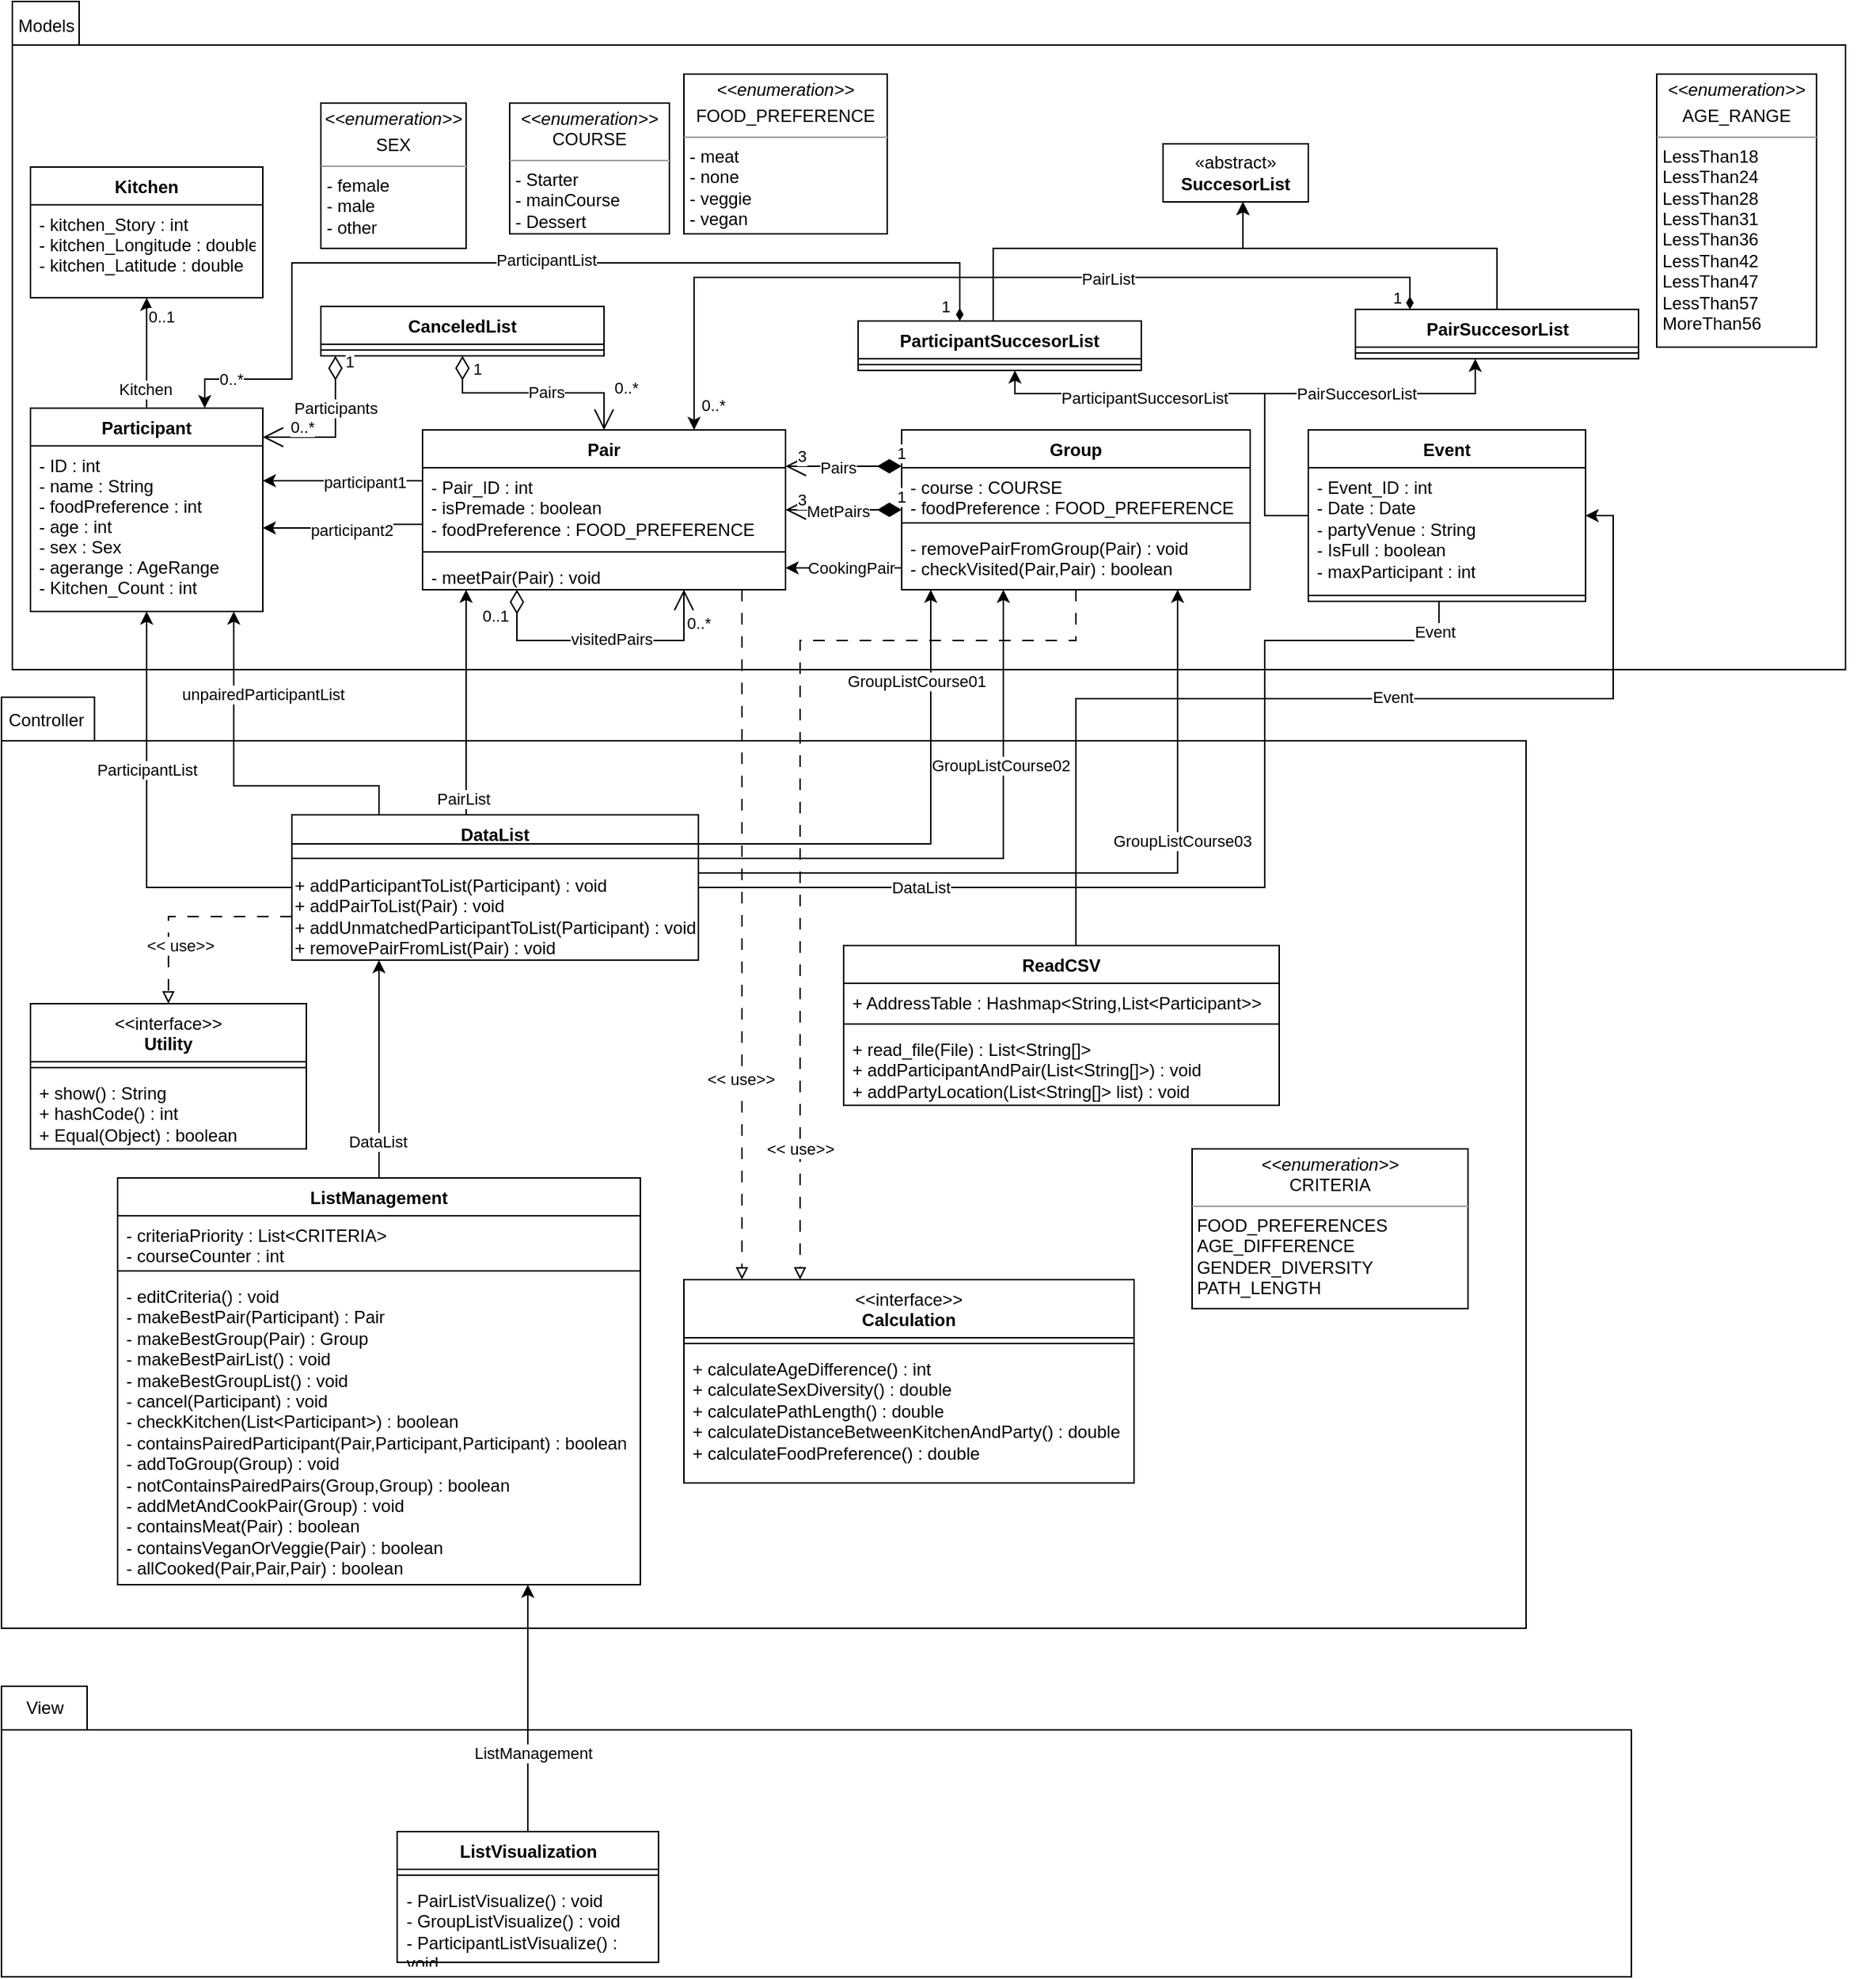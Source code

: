 <mxfile version="21.2.9" type="device">
  <diagram name="Page-1" id="86kGKsYgO495ie1x49M2">
    <mxGraphModel dx="2051" dy="2078" grid="1" gridSize="10" guides="1" tooltips="1" connect="1" arrows="1" fold="1" page="1" pageScale="1" pageWidth="850" pageHeight="1100" math="0" shadow="0">
      <root>
        <mxCell id="0" />
        <mxCell id="1" parent="0" />
        <mxCell id="tgPBSSRWqkqk4DsDawLG-85" value="" style="shape=folder;fontStyle=1;spacingTop=10;tabWidth=59;tabHeight=30;tabPosition=left;html=1;whiteSpace=wrap;" parent="1" vertex="1">
          <mxGeometry x="50" y="-391" width="1050" height="641" as="geometry" />
        </mxCell>
        <mxCell id="tgPBSSRWqkqk4DsDawLG-37" value="" style="shape=folder;fontStyle=1;spacingTop=10;tabWidth=40;tabHeight=30;tabPosition=left;html=1;whiteSpace=wrap;" parent="1" vertex="1">
          <mxGeometry x="57.5" y="-870" width="1262.5" height="460" as="geometry" />
        </mxCell>
        <mxCell id="tgPBSSRWqkqk4DsDawLG-45" style="edgeStyle=orthogonalEdgeStyle;rounded=0;orthogonalLoop=1;jettySize=auto;html=1;" parent="1" source="tgPBSSRWqkqk4DsDawLG-4" target="tgPBSSRWqkqk4DsDawLG-14" edge="1">
          <mxGeometry relative="1" as="geometry">
            <Array as="points">
              <mxPoint x="150" y="-610" />
              <mxPoint x="150" y="-610" />
            </Array>
          </mxGeometry>
        </mxCell>
        <mxCell id="tgPBSSRWqkqk4DsDawLG-46" value="Kitchen" style="edgeLabel;html=1;align=center;verticalAlign=middle;resizable=0;points=[];" parent="tgPBSSRWqkqk4DsDawLG-45" vertex="1" connectable="0">
          <mxGeometry x="-0.66" y="1" relative="1" as="geometry">
            <mxPoint as="offset" />
          </mxGeometry>
        </mxCell>
        <mxCell id="tgPBSSRWqkqk4DsDawLG-47" value="0..1" style="edgeLabel;html=1;align=center;verticalAlign=middle;resizable=0;points=[];" parent="tgPBSSRWqkqk4DsDawLG-45" vertex="1" connectable="0">
          <mxGeometry x="0.676" relative="1" as="geometry">
            <mxPoint x="10" as="offset" />
          </mxGeometry>
        </mxCell>
        <mxCell id="tgPBSSRWqkqk4DsDawLG-4" value="Participant" style="swimlane;fontStyle=1;align=center;verticalAlign=top;childLayout=stackLayout;horizontal=1;startSize=26;horizontalStack=0;resizeParent=1;resizeLast=0;collapsible=1;marginBottom=0;rounded=0;shadow=0;strokeWidth=1;" parent="1" vertex="1">
          <mxGeometry x="70" y="-590" width="160" height="140" as="geometry">
            <mxRectangle x="550" y="140" width="160" height="26" as="alternateBounds" />
          </mxGeometry>
        </mxCell>
        <mxCell id="tgPBSSRWqkqk4DsDawLG-5" value="- ID : int&#xa;- name : String&#xa;- foodPreference : int&#xa;- age : int&#xa;- sex : Sex&#xa;- agerange : AgeRange&#xa;- Kitchen_Count : int" style="text;align=left;verticalAlign=top;spacingLeft=4;spacingRight=4;overflow=hidden;rotatable=0;points=[[0,0.5],[1,0.5]];portConstraint=eastwest;" parent="tgPBSSRWqkqk4DsDawLG-4" vertex="1">
          <mxGeometry y="26" width="160" height="114" as="geometry" />
        </mxCell>
        <mxCell id="tgPBSSRWqkqk4DsDawLG-39" style="edgeStyle=orthogonalEdgeStyle;rounded=0;orthogonalLoop=1;jettySize=auto;html=1;" parent="1" target="tgPBSSRWqkqk4DsDawLG-4" edge="1">
          <mxGeometry relative="1" as="geometry">
            <mxPoint x="340" y="-560" as="sourcePoint" />
            <Array as="points">
              <mxPoint x="340" y="-540" />
            </Array>
          </mxGeometry>
        </mxCell>
        <mxCell id="tgPBSSRWqkqk4DsDawLG-40" value="participant1" style="edgeLabel;html=1;align=center;verticalAlign=middle;resizable=0;points=[];" parent="tgPBSSRWqkqk4DsDawLG-39" vertex="1" connectable="0">
          <mxGeometry x="-0.078" y="1" relative="1" as="geometry">
            <mxPoint as="offset" />
          </mxGeometry>
        </mxCell>
        <mxCell id="tgPBSSRWqkqk4DsDawLG-6" value="Pair" style="swimlane;fontStyle=1;align=center;verticalAlign=top;childLayout=stackLayout;horizontal=1;startSize=26;horizontalStack=0;resizeParent=1;resizeParentMax=0;resizeLast=0;collapsible=1;marginBottom=0;whiteSpace=wrap;html=1;" parent="1" vertex="1">
          <mxGeometry x="340" y="-575" width="250" height="110" as="geometry" />
        </mxCell>
        <mxCell id="tgPBSSRWqkqk4DsDawLG-7" value="- Pair_ID : int&lt;br&gt;&lt;div&gt;- isPremade : boolean&lt;/div&gt;&lt;div&gt;- foodPreference : FOOD_PREFERENCE&lt;/div&gt;&lt;div&gt;&lt;br&gt;&lt;/div&gt;" style="text;strokeColor=none;fillColor=none;align=left;verticalAlign=top;spacingLeft=4;spacingRight=4;overflow=hidden;rotatable=0;points=[[0,0.5],[1,0.5]];portConstraint=eastwest;whiteSpace=wrap;html=1;" parent="tgPBSSRWqkqk4DsDawLG-6" vertex="1">
          <mxGeometry y="26" width="250" height="54" as="geometry" />
        </mxCell>
        <mxCell id="tgPBSSRWqkqk4DsDawLG-8" value="" style="line;strokeWidth=1;fillColor=none;align=left;verticalAlign=middle;spacingTop=-1;spacingLeft=3;spacingRight=3;rotatable=0;labelPosition=right;points=[];portConstraint=eastwest;strokeColor=inherit;" parent="tgPBSSRWqkqk4DsDawLG-6" vertex="1">
          <mxGeometry y="80" width="250" height="8" as="geometry" />
        </mxCell>
        <mxCell id="tgPBSSRWqkqk4DsDawLG-9" value="- meetPair(Pair) : void&amp;nbsp;&lt;br&gt;&lt;br&gt;" style="text;strokeColor=none;fillColor=none;align=left;verticalAlign=top;spacingLeft=4;spacingRight=4;overflow=hidden;rotatable=0;points=[[0,0.5],[1,0.5]];portConstraint=eastwest;whiteSpace=wrap;html=1;" parent="tgPBSSRWqkqk4DsDawLG-6" vertex="1">
          <mxGeometry y="88" width="250" height="22" as="geometry" />
        </mxCell>
        <mxCell id="tgPBSSRWqkqk4DsDawLG-51" style="edgeStyle=orthogonalEdgeStyle;rounded=0;orthogonalLoop=1;jettySize=auto;html=1;" parent="1" source="tgPBSSRWqkqk4DsDawLG-10" target="tgPBSSRWqkqk4DsDawLG-6" edge="1">
          <mxGeometry relative="1" as="geometry">
            <Array as="points">
              <mxPoint x="630" y="-480" />
              <mxPoint x="630" y="-480" />
            </Array>
          </mxGeometry>
        </mxCell>
        <mxCell id="tgPBSSRWqkqk4DsDawLG-52" value="CookingPair" style="edgeLabel;html=1;align=center;verticalAlign=middle;resizable=0;points=[];" parent="tgPBSSRWqkqk4DsDawLG-51" vertex="1" connectable="0">
          <mxGeometry x="-0.27" relative="1" as="geometry">
            <mxPoint x="-6" as="offset" />
          </mxGeometry>
        </mxCell>
        <mxCell id="tgPBSSRWqkqk4DsDawLG-10" value="Group" style="swimlane;fontStyle=1;align=center;verticalAlign=top;childLayout=stackLayout;horizontal=1;startSize=26;horizontalStack=0;resizeParent=1;resizeParentMax=0;resizeLast=0;collapsible=1;marginBottom=0;whiteSpace=wrap;html=1;" parent="1" vertex="1">
          <mxGeometry x="670" y="-575" width="240" height="110" as="geometry" />
        </mxCell>
        <mxCell id="tgPBSSRWqkqk4DsDawLG-11" value="&lt;div&gt;- course : COURSE&lt;/div&gt;&lt;div&gt;- foodPreference : FOOD_PREFERENCE&lt;br&gt;&lt;/div&gt;" style="text;strokeColor=none;fillColor=none;align=left;verticalAlign=top;spacingLeft=4;spacingRight=4;overflow=hidden;rotatable=0;points=[[0,0.5],[1,0.5]];portConstraint=eastwest;whiteSpace=wrap;html=1;" parent="tgPBSSRWqkqk4DsDawLG-10" vertex="1">
          <mxGeometry y="26" width="240" height="34" as="geometry" />
        </mxCell>
        <mxCell id="tgPBSSRWqkqk4DsDawLG-12" value="" style="line;strokeWidth=1;fillColor=none;align=left;verticalAlign=middle;spacingTop=-1;spacingLeft=3;spacingRight=3;rotatable=0;labelPosition=right;points=[];portConstraint=eastwest;strokeColor=inherit;" parent="tgPBSSRWqkqk4DsDawLG-10" vertex="1">
          <mxGeometry y="60" width="240" height="8" as="geometry" />
        </mxCell>
        <mxCell id="tgPBSSRWqkqk4DsDawLG-13" value="- removePairFromGroup(Pair) : void&lt;br&gt;&lt;div&gt;- checkVisited(Pair,Pair) : boolean&lt;/div&gt;" style="text;strokeColor=none;fillColor=none;align=left;verticalAlign=top;spacingLeft=4;spacingRight=4;overflow=hidden;rotatable=0;points=[[0,0.5],[1,0.5]];portConstraint=eastwest;whiteSpace=wrap;html=1;" parent="tgPBSSRWqkqk4DsDawLG-10" vertex="1">
          <mxGeometry y="68" width="240" height="42" as="geometry" />
        </mxCell>
        <mxCell id="tgPBSSRWqkqk4DsDawLG-14" value="Kitchen" style="swimlane;fontStyle=1;align=center;verticalAlign=top;childLayout=stackLayout;horizontal=1;startSize=26;horizontalStack=0;resizeParent=1;resizeLast=0;collapsible=1;marginBottom=0;rounded=0;shadow=0;strokeWidth=1;" parent="1" vertex="1">
          <mxGeometry x="70" y="-756" width="160" height="90" as="geometry">
            <mxRectangle x="550" y="140" width="160" height="26" as="alternateBounds" />
          </mxGeometry>
        </mxCell>
        <mxCell id="tgPBSSRWqkqk4DsDawLG-15" value="- kitchen_Story : int&#xa;- kitchen_Longitude : double&#xa;- kitchen_Latitude : double" style="text;align=left;verticalAlign=top;spacingLeft=4;spacingRight=4;overflow=hidden;rotatable=0;points=[[0,0.5],[1,0.5]];portConstraint=eastwest;" parent="tgPBSSRWqkqk4DsDawLG-14" vertex="1">
          <mxGeometry y="26" width="160" height="64" as="geometry" />
        </mxCell>
        <mxCell id="tgPBSSRWqkqk4DsDawLG-23" value="CanceledList" style="swimlane;fontStyle=1;align=center;verticalAlign=top;childLayout=stackLayout;horizontal=1;startSize=26;horizontalStack=0;resizeParent=1;resizeParentMax=0;resizeLast=0;collapsible=1;marginBottom=0;whiteSpace=wrap;html=1;" parent="1" vertex="1">
          <mxGeometry x="270" y="-660.0" width="195" height="34" as="geometry" />
        </mxCell>
        <mxCell id="tgPBSSRWqkqk4DsDawLG-24" value="" style="line;strokeWidth=1;fillColor=none;align=left;verticalAlign=middle;spacingTop=-1;spacingLeft=3;spacingRight=3;rotatable=0;labelPosition=right;points=[];portConstraint=eastwest;strokeColor=inherit;" parent="tgPBSSRWqkqk4DsDawLG-23" vertex="1">
          <mxGeometry y="26" width="195" height="8" as="geometry" />
        </mxCell>
        <mxCell id="tgPBSSRWqkqk4DsDawLG-81" style="edgeStyle=orthogonalEdgeStyle;rounded=0;orthogonalLoop=1;jettySize=auto;html=1;" parent="1" source="tgPBSSRWqkqk4DsDawLG-29" target="tgPBSSRWqkqk4DsDawLG-20" edge="1">
          <mxGeometry relative="1" as="geometry">
            <Array as="points">
              <mxPoint x="920" y="-600" />
              <mxPoint x="748" y="-600" />
            </Array>
          </mxGeometry>
        </mxCell>
        <mxCell id="tgPBSSRWqkqk4DsDawLG-83" value="ParticipantSuccesorList" style="edgeLabel;html=1;align=center;verticalAlign=middle;resizable=0;points=[];" parent="tgPBSSRWqkqk4DsDawLG-81" vertex="1" connectable="0">
          <mxGeometry x="-0.013" y="3" relative="1" as="geometry">
            <mxPoint x="-48" as="offset" />
          </mxGeometry>
        </mxCell>
        <mxCell id="tgPBSSRWqkqk4DsDawLG-98" style="edgeStyle=orthogonalEdgeStyle;rounded=0;orthogonalLoop=1;jettySize=auto;html=1;endArrow=none;endFill=0;" parent="1" source="tgPBSSRWqkqk4DsDawLG-29" target="tgPBSSRWqkqk4DsDawLG-87" edge="1">
          <mxGeometry relative="1" as="geometry">
            <mxPoint x="920" y="-450" as="sourcePoint" />
            <Array as="points">
              <mxPoint x="1040" y="-430" />
              <mxPoint x="920" y="-430" />
              <mxPoint x="920" y="-260" />
              <mxPoint x="450" y="-260" />
            </Array>
          </mxGeometry>
        </mxCell>
        <mxCell id="tgPBSSRWqkqk4DsDawLG-103" value="DataList" style="edgeLabel;html=1;align=center;verticalAlign=middle;resizable=0;points=[];" parent="tgPBSSRWqkqk4DsDawLG-98" vertex="1" connectable="0">
          <mxGeometry x="-0.724" y="4" relative="1" as="geometry">
            <mxPoint x="-287" y="166" as="offset" />
          </mxGeometry>
        </mxCell>
        <mxCell id="tgPBSSRWqkqk4DsDawLG-131" value="Event" style="edgeLabel;html=1;align=center;verticalAlign=middle;resizable=0;points=[];" parent="tgPBSSRWqkqk4DsDawLG-98" vertex="1" connectable="0">
          <mxGeometry x="-0.96" y="-3" relative="1" as="geometry">
            <mxPoint y="7" as="offset" />
          </mxGeometry>
        </mxCell>
        <mxCell id="tgPBSSRWqkqk4DsDawLG-29" value="Event" style="swimlane;fontStyle=1;align=center;verticalAlign=top;childLayout=stackLayout;horizontal=1;startSize=26;horizontalStack=0;resizeParent=1;resizeParentMax=0;resizeLast=0;collapsible=1;marginBottom=0;whiteSpace=wrap;html=1;" parent="1" vertex="1">
          <mxGeometry x="950" y="-575" width="191" height="118" as="geometry" />
        </mxCell>
        <mxCell id="tgPBSSRWqkqk4DsDawLG-30" value="- Event_ID : int&lt;br&gt;- Date : Date&lt;br&gt;- partyVenue : String &lt;br&gt;&lt;div&gt;- IsFull : boolean &lt;br&gt;&lt;/div&gt;&lt;div&gt;- maxParticipant : int&lt;br&gt;&lt;/div&gt;" style="text;strokeColor=none;fillColor=none;align=left;verticalAlign=top;spacingLeft=4;spacingRight=4;overflow=hidden;rotatable=0;points=[[0,0.5],[1,0.5]];portConstraint=eastwest;whiteSpace=wrap;html=1;" parent="tgPBSSRWqkqk4DsDawLG-29" vertex="1">
          <mxGeometry y="26" width="191" height="84" as="geometry" />
        </mxCell>
        <mxCell id="tgPBSSRWqkqk4DsDawLG-31" value="" style="line;strokeWidth=1;fillColor=none;align=left;verticalAlign=middle;spacingTop=-1;spacingLeft=3;spacingRight=3;rotatable=0;labelPosition=right;points=[];portConstraint=eastwest;strokeColor=inherit;" parent="tgPBSSRWqkqk4DsDawLG-29" vertex="1">
          <mxGeometry y="110" width="191" height="8" as="geometry" />
        </mxCell>
        <mxCell id="tgPBSSRWqkqk4DsDawLG-32" value="&lt;p style=&quot;margin:0px;margin-top:4px;text-align:center;&quot;&gt;&lt;i&gt;&amp;lt;&amp;lt;enumeration&amp;gt;&amp;gt;&lt;/i&gt;&lt;br&gt;&lt;/p&gt;&lt;p style=&quot;margin:0px;margin-top:4px;text-align:center;&quot;&gt;SEX&lt;br&gt;&lt;/p&gt;&lt;hr size=&quot;1&quot;&gt;&lt;p style=&quot;margin:0px;margin-left:4px;&quot;&gt;- female&lt;/p&gt;&lt;p style=&quot;margin:0px;margin-left:4px;&quot;&gt;- male&lt;/p&gt;&lt;p style=&quot;margin:0px;margin-left:4px;&quot;&gt;- other&lt;/p&gt;" style="verticalAlign=top;align=left;overflow=fill;fontSize=12;fontFamily=Helvetica;html=1;whiteSpace=wrap;" parent="1" vertex="1">
          <mxGeometry x="270" y="-800" width="100" height="100" as="geometry" />
        </mxCell>
        <mxCell id="tgPBSSRWqkqk4DsDawLG-33" value="&lt;p style=&quot;margin:0px;margin-top:4px;text-align:center;&quot;&gt;&lt;i&gt;&amp;lt;&amp;lt;enumeration&amp;gt;&amp;gt;&lt;/i&gt;&lt;br&gt;&lt;/p&gt;&lt;p style=&quot;margin:0px;margin-top:4px;text-align:center;&quot;&gt;AGE_RANGE&lt;/p&gt;&lt;hr size=&quot;1&quot;&gt;&lt;p style=&quot;margin:0px;margin-left:4px;&quot;&gt;LessThan18&lt;/p&gt;&lt;p style=&quot;margin:0px;margin-left:4px;&quot;&gt;LessThan24&lt;/p&gt;&lt;p style=&quot;margin:0px;margin-left:4px;&quot;&gt;LessThan28&lt;/p&gt;&lt;p style=&quot;margin:0px;margin-left:4px;&quot;&gt;LessThan31&lt;/p&gt;&lt;p style=&quot;margin:0px;margin-left:4px;&quot;&gt;LessThan36&lt;/p&gt;&lt;p style=&quot;margin:0px;margin-left:4px;&quot;&gt;LessThan42&lt;/p&gt;&lt;p style=&quot;margin:0px;margin-left:4px;&quot;&gt;LessThan47&lt;/p&gt;&lt;p style=&quot;margin:0px;margin-left:4px;&quot;&gt;LessThan57&lt;/p&gt;&lt;p style=&quot;margin:0px;margin-left:4px;&quot;&gt;MoreThan56&lt;br&gt;&lt;/p&gt;" style="verticalAlign=top;align=left;overflow=fill;fontSize=12;fontFamily=Helvetica;html=1;whiteSpace=wrap;" parent="1" vertex="1">
          <mxGeometry x="1190" y="-820" width="110" height="188" as="geometry" />
        </mxCell>
        <mxCell id="tgPBSSRWqkqk4DsDawLG-34" value="&lt;p style=&quot;margin:0px;margin-top:4px;text-align:center;&quot;&gt;&lt;i&gt;&amp;lt;&amp;lt;enumeration&amp;gt;&amp;gt;&lt;/i&gt;&lt;br&gt;COURSE&lt;br&gt;&lt;/p&gt;&lt;hr size=&quot;1&quot;&gt;&lt;p style=&quot;margin:0px;margin-left:4px;&quot;&gt;- Starter&lt;br&gt;&lt;/p&gt;&lt;p style=&quot;margin:0px;margin-left:4px;&quot;&gt;- mainCourse&lt;br&gt;&lt;/p&gt;&lt;p style=&quot;margin:0px;margin-left:4px;&quot;&gt;- Dessert&lt;/p&gt;" style="verticalAlign=top;align=left;overflow=fill;fontSize=12;fontFamily=Helvetica;html=1;whiteSpace=wrap;" parent="1" vertex="1">
          <mxGeometry x="400" y="-800" width="110" height="90" as="geometry" />
        </mxCell>
        <mxCell id="tgPBSSRWqkqk4DsDawLG-36" value="&lt;p style=&quot;margin:0px;margin-top:4px;text-align:center;&quot;&gt;&lt;i&gt;&amp;lt;&amp;lt;enumeration&amp;gt;&amp;gt;&lt;/i&gt;&lt;br&gt;CRITERIA&lt;br&gt;&lt;/p&gt;&lt;hr size=&quot;1&quot;&gt;&lt;div&gt;&amp;nbsp;FOOD_PREFERENCES&lt;br&gt;&lt;/div&gt;&lt;div&gt;&amp;nbsp;AGE_DIFFERENCE&lt;/div&gt;&lt;div&gt;&amp;nbsp;GENDER_DIVERSITY&lt;/div&gt;&lt;div&gt;&amp;nbsp;PATH_LENGTH&lt;br&gt;&lt;/div&gt;" style="verticalAlign=top;align=left;overflow=fill;fontSize=12;fontFamily=Helvetica;html=1;whiteSpace=wrap;" parent="1" vertex="1">
          <mxGeometry x="870" y="-80" width="190" height="110" as="geometry" />
        </mxCell>
        <mxCell id="tgPBSSRWqkqk4DsDawLG-38" value="Models" style="text;html=1;strokeColor=none;fillColor=none;align=center;verticalAlign=middle;whiteSpace=wrap;rounded=0;" parent="1" vertex="1">
          <mxGeometry x="51" y="-868" width="60" height="30" as="geometry" />
        </mxCell>
        <mxCell id="tgPBSSRWqkqk4DsDawLG-41" style="edgeStyle=orthogonalEdgeStyle;rounded=0;orthogonalLoop=1;jettySize=auto;html=1;" parent="1" source="tgPBSSRWqkqk4DsDawLG-6" edge="1">
          <mxGeometry relative="1" as="geometry">
            <mxPoint x="425" y="-507.5" as="sourcePoint" />
            <mxPoint x="230" y="-507.5" as="targetPoint" />
            <Array as="points">
              <mxPoint x="305" y="-510" />
              <mxPoint x="305" y="-507" />
            </Array>
          </mxGeometry>
        </mxCell>
        <mxCell id="tgPBSSRWqkqk4DsDawLG-42" value="participant2" style="edgeLabel;html=1;align=center;verticalAlign=middle;resizable=0;points=[];" parent="tgPBSSRWqkqk4DsDawLG-41" vertex="1" connectable="0">
          <mxGeometry x="-0.078" y="1" relative="1" as="geometry">
            <mxPoint as="offset" />
          </mxGeometry>
        </mxCell>
        <mxCell id="tgPBSSRWqkqk4DsDawLG-55" value="" style="endArrow=open;html=1;endSize=12;startArrow=diamondThin;startSize=14;startFill=0;edgeStyle=orthogonalEdgeStyle;align=left;verticalAlign=bottom;rounded=0;" parent="1" source="tgPBSSRWqkqk4DsDawLG-6" target="tgPBSSRWqkqk4DsDawLG-6" edge="1">
          <mxGeometry x="-0.789" y="-10" relative="1" as="geometry">
            <mxPoint x="480" y="-506.85" as="sourcePoint" />
            <mxPoint x="560" y="-459.85" as="targetPoint" />
            <Array as="points">
              <mxPoint x="405" y="-430" />
              <mxPoint x="520" y="-430" />
            </Array>
            <mxPoint as="offset" />
          </mxGeometry>
        </mxCell>
        <mxCell id="tgPBSSRWqkqk4DsDawLG-56" value="visitedPairs" style="edgeLabel;html=1;align=center;verticalAlign=middle;resizable=0;points=[];" parent="tgPBSSRWqkqk4DsDawLG-55" vertex="1" connectable="0">
          <mxGeometry x="0.361" y="1" relative="1" as="geometry">
            <mxPoint x="-26" as="offset" />
          </mxGeometry>
        </mxCell>
        <mxCell id="tgPBSSRWqkqk4DsDawLG-57" value="0..1" style="edgeLabel;html=1;align=center;verticalAlign=middle;resizable=0;points=[];" parent="tgPBSSRWqkqk4DsDawLG-55" vertex="1" connectable="0">
          <mxGeometry x="-0.689" y="-1" relative="1" as="geometry">
            <mxPoint x="-14" y="-11" as="offset" />
          </mxGeometry>
        </mxCell>
        <mxCell id="tgPBSSRWqkqk4DsDawLG-58" value="0..*" style="edgeLabel;html=1;align=center;verticalAlign=middle;resizable=0;points=[];" parent="tgPBSSRWqkqk4DsDawLG-55" vertex="1" connectable="0">
          <mxGeometry x="0.751" y="-1" relative="1" as="geometry">
            <mxPoint x="9" as="offset" />
          </mxGeometry>
        </mxCell>
        <mxCell id="tgPBSSRWqkqk4DsDawLG-62" value="1" style="endArrow=open;html=1;endSize=12;startArrow=diamondThin;startSize=14;startFill=1;edgeStyle=orthogonalEdgeStyle;align=left;verticalAlign=bottom;rounded=0;" parent="1" source="tgPBSSRWqkqk4DsDawLG-10" target="tgPBSSRWqkqk4DsDawLG-6" edge="1">
          <mxGeometry x="-0.879" relative="1" as="geometry">
            <mxPoint x="720" y="-534" as="sourcePoint" />
            <mxPoint x="555" y="-534" as="targetPoint" />
            <Array as="points">
              <mxPoint x="650" y="-550" />
              <mxPoint x="650" y="-550" />
            </Array>
            <mxPoint as="offset" />
          </mxGeometry>
        </mxCell>
        <mxCell id="tgPBSSRWqkqk4DsDawLG-63" value="Pairs" style="edgeLabel;html=1;align=center;verticalAlign=middle;resizable=0;points=[];" parent="tgPBSSRWqkqk4DsDawLG-62" vertex="1" connectable="0">
          <mxGeometry x="0.115" y="1" relative="1" as="geometry">
            <mxPoint as="offset" />
          </mxGeometry>
        </mxCell>
        <mxCell id="tgPBSSRWqkqk4DsDawLG-64" value="3" style="edgeLabel;html=1;align=center;verticalAlign=middle;resizable=0;points=[];" parent="tgPBSSRWqkqk4DsDawLG-62" vertex="1" connectable="0">
          <mxGeometry x="0.733" y="2" relative="1" as="geometry">
            <mxPoint y="-9" as="offset" />
          </mxGeometry>
        </mxCell>
        <mxCell id="tgPBSSRWqkqk4DsDawLG-67" value="" style="group" parent="1" vertex="1" connectable="0">
          <mxGeometry x="880" y="-710" width="460" height="124" as="geometry" />
        </mxCell>
        <mxCell id="tgPBSSRWqkqk4DsDawLG-18" value="PairSuccesorList" style="swimlane;fontStyle=1;align=center;verticalAlign=top;childLayout=stackLayout;horizontal=1;startSize=26;horizontalStack=0;resizeParent=1;resizeParentMax=0;resizeLast=0;collapsible=1;marginBottom=0;whiteSpace=wrap;html=1;" parent="tgPBSSRWqkqk4DsDawLG-67" vertex="1">
          <mxGeometry x="102.5" y="52" width="195" height="34" as="geometry" />
        </mxCell>
        <mxCell id="tgPBSSRWqkqk4DsDawLG-19" value="" style="line;strokeWidth=1;fillColor=none;align=left;verticalAlign=middle;spacingTop=-1;spacingLeft=3;spacingRight=3;rotatable=0;labelPosition=right;points=[];portConstraint=eastwest;strokeColor=inherit;" parent="tgPBSSRWqkqk4DsDawLG-18" vertex="1">
          <mxGeometry y="26" width="195" height="8" as="geometry" />
        </mxCell>
        <mxCell id="tgPBSSRWqkqk4DsDawLG-68" value="1" style="endArrow=open;html=1;endSize=12;startArrow=diamondThin;startSize=14;startFill=0;edgeStyle=orthogonalEdgeStyle;align=left;verticalAlign=bottom;rounded=0;" parent="1" source="tgPBSSRWqkqk4DsDawLG-23" target="tgPBSSRWqkqk4DsDawLG-6" edge="1">
          <mxGeometry x="-0.765" y="5" relative="1" as="geometry">
            <mxPoint x="460" y="-620" as="sourcePoint" />
            <mxPoint x="300" y="-620" as="targetPoint" />
            <Array as="points" />
            <mxPoint as="offset" />
          </mxGeometry>
        </mxCell>
        <mxCell id="tgPBSSRWqkqk4DsDawLG-69" value="Pairs" style="edgeLabel;html=1;align=center;verticalAlign=middle;resizable=0;points=[];" parent="tgPBSSRWqkqk4DsDawLG-68" vertex="1" connectable="0">
          <mxGeometry x="0.115" y="1" relative="1" as="geometry">
            <mxPoint as="offset" />
          </mxGeometry>
        </mxCell>
        <mxCell id="tgPBSSRWqkqk4DsDawLG-70" value="0..*" style="edgeLabel;html=1;align=center;verticalAlign=middle;resizable=0;points=[];" parent="tgPBSSRWqkqk4DsDawLG-68" vertex="1" connectable="0">
          <mxGeometry x="0.733" y="2" relative="1" as="geometry">
            <mxPoint x="13" y="-9" as="offset" />
          </mxGeometry>
        </mxCell>
        <mxCell id="tgPBSSRWqkqk4DsDawLG-72" value="1" style="endArrow=open;html=1;endSize=12;startArrow=diamondThin;startSize=14;startFill=0;edgeStyle=orthogonalEdgeStyle;align=left;verticalAlign=bottom;rounded=0;" parent="1" source="tgPBSSRWqkqk4DsDawLG-23" target="tgPBSSRWqkqk4DsDawLG-4" edge="1">
          <mxGeometry x="-0.765" y="5" relative="1" as="geometry">
            <mxPoint x="415" y="-684" as="sourcePoint" />
            <mxPoint x="415" y="-565" as="targetPoint" />
            <Array as="points">
              <mxPoint x="405" y="-660" />
              <mxPoint x="280" y="-660" />
              <mxPoint x="280" y="-570" />
            </Array>
            <mxPoint as="offset" />
          </mxGeometry>
        </mxCell>
        <mxCell id="tgPBSSRWqkqk4DsDawLG-73" value="Participants" style="edgeLabel;html=1;align=center;verticalAlign=middle;resizable=0;points=[];" parent="tgPBSSRWqkqk4DsDawLG-72" vertex="1" connectable="0">
          <mxGeometry x="0.115" y="1" relative="1" as="geometry">
            <mxPoint x="3" y="-21" as="offset" />
          </mxGeometry>
        </mxCell>
        <mxCell id="tgPBSSRWqkqk4DsDawLG-74" value="0..*" style="edgeLabel;html=1;align=center;verticalAlign=middle;resizable=0;points=[];" parent="tgPBSSRWqkqk4DsDawLG-72" vertex="1" connectable="0">
          <mxGeometry x="0.733" y="2" relative="1" as="geometry">
            <mxPoint x="13" y="-9" as="offset" />
          </mxGeometry>
        </mxCell>
        <mxCell id="Bya615chVCOIR74EOYoo-1" value="1" style="edgeStyle=orthogonalEdgeStyle;rounded=0;orthogonalLoop=1;jettySize=auto;html=1;entryX=0.75;entryY=0;entryDx=0;entryDy=0;startArrow=diamondThin;startFill=1;" parent="1" source="tgPBSSRWqkqk4DsDawLG-20" target="tgPBSSRWqkqk4DsDawLG-4" edge="1">
          <mxGeometry x="0.008" relative="1" as="geometry">
            <Array as="points">
              <mxPoint x="710" y="-690" />
              <mxPoint x="250" y="-690" />
              <mxPoint x="250" y="-610" />
              <mxPoint x="190" y="-610" />
            </Array>
            <mxPoint as="offset" />
          </mxGeometry>
        </mxCell>
        <mxCell id="Bya615chVCOIR74EOYoo-2" value="1" style="edgeLabel;html=1;align=center;verticalAlign=middle;resizable=0;points=[];" parent="Bya615chVCOIR74EOYoo-1" vertex="1" connectable="0">
          <mxGeometry x="-0.936" y="1" relative="1" as="geometry">
            <mxPoint x="-9" y="11" as="offset" />
          </mxGeometry>
        </mxCell>
        <mxCell id="Bya615chVCOIR74EOYoo-3" value="0..*" style="edgeLabel;html=1;align=center;verticalAlign=middle;resizable=0;points=[];" parent="Bya615chVCOIR74EOYoo-1" vertex="1" connectable="0">
          <mxGeometry x="0.886" relative="1" as="geometry">
            <mxPoint as="offset" />
          </mxGeometry>
        </mxCell>
        <mxCell id="Bya615chVCOIR74EOYoo-4" value="ParticipantList" style="edgeLabel;html=1;align=center;verticalAlign=middle;resizable=0;points=[];" parent="Bya615chVCOIR74EOYoo-1" vertex="1" connectable="0">
          <mxGeometry x="-0.015" y="-2" relative="1" as="geometry">
            <mxPoint as="offset" />
          </mxGeometry>
        </mxCell>
        <mxCell id="tgPBSSRWqkqk4DsDawLG-20" value="ParticipantSuccesorList" style="swimlane;fontStyle=1;align=center;verticalAlign=top;childLayout=stackLayout;horizontal=1;startSize=26;horizontalStack=0;resizeParent=1;resizeParentMax=0;resizeLast=0;collapsible=1;marginBottom=0;whiteSpace=wrap;html=1;" parent="1" vertex="1">
          <mxGeometry x="640" y="-650" width="195" height="34" as="geometry" />
        </mxCell>
        <mxCell id="tgPBSSRWqkqk4DsDawLG-21" value="" style="line;strokeWidth=1;fillColor=none;align=left;verticalAlign=middle;spacingTop=-1;spacingLeft=3;spacingRight=3;rotatable=0;labelPosition=right;points=[];portConstraint=eastwest;strokeColor=inherit;" parent="tgPBSSRWqkqk4DsDawLG-20" vertex="1">
          <mxGeometry y="26" width="195" height="8" as="geometry" />
        </mxCell>
        <mxCell id="tgPBSSRWqkqk4DsDawLG-66" style="edgeStyle=orthogonalEdgeStyle;rounded=0;orthogonalLoop=1;jettySize=auto;html=1;" parent="1" source="tgPBSSRWqkqk4DsDawLG-20" target="tgPBSSRWqkqk4DsDawLG-22" edge="1">
          <mxGeometry relative="1" as="geometry">
            <Array as="points">
              <mxPoint x="733" y="-700" />
              <mxPoint x="905" y="-700" />
            </Array>
          </mxGeometry>
        </mxCell>
        <mxCell id="tgPBSSRWqkqk4DsDawLG-80" style="edgeStyle=orthogonalEdgeStyle;rounded=0;orthogonalLoop=1;jettySize=auto;html=1;" parent="1" source="tgPBSSRWqkqk4DsDawLG-29" target="tgPBSSRWqkqk4DsDawLG-18" edge="1">
          <mxGeometry relative="1" as="geometry">
            <Array as="points">
              <mxPoint x="920" y="-600" />
              <mxPoint x="1065" y="-600" />
            </Array>
          </mxGeometry>
        </mxCell>
        <mxCell id="tgPBSSRWqkqk4DsDawLG-82" value="PairSuccesorList" style="edgeLabel;html=1;align=center;verticalAlign=middle;resizable=0;points=[];" parent="tgPBSSRWqkqk4DsDawLG-80" vertex="1" connectable="0">
          <mxGeometry x="-0.055" relative="1" as="geometry">
            <mxPoint x="43" as="offset" />
          </mxGeometry>
        </mxCell>
        <mxCell id="tgPBSSRWqkqk4DsDawLG-22" value="«abstract»&lt;br&gt;&lt;b&gt;SuccesorList&lt;/b&gt;" style="html=1;whiteSpace=wrap;" parent="1" vertex="1">
          <mxGeometry x="850" y="-772" width="100" height="40" as="geometry" />
        </mxCell>
        <mxCell id="tgPBSSRWqkqk4DsDawLG-65" style="edgeStyle=orthogonalEdgeStyle;rounded=0;orthogonalLoop=1;jettySize=auto;html=1;" parent="1" source="tgPBSSRWqkqk4DsDawLG-18" target="tgPBSSRWqkqk4DsDawLG-22" edge="1">
          <mxGeometry relative="1" as="geometry">
            <Array as="points">
              <mxPoint x="1080" y="-700" />
              <mxPoint x="905" y="-700" />
            </Array>
          </mxGeometry>
        </mxCell>
        <mxCell id="tgPBSSRWqkqk4DsDawLG-86" value="Controller" style="text;html=1;strokeColor=none;fillColor=none;align=center;verticalAlign=middle;whiteSpace=wrap;rounded=0;" parent="1" vertex="1">
          <mxGeometry x="51" y="-390" width="60" height="30" as="geometry" />
        </mxCell>
        <mxCell id="tgPBSSRWqkqk4DsDawLG-95" style="edgeStyle=orthogonalEdgeStyle;rounded=0;orthogonalLoop=1;jettySize=auto;html=1;" parent="1" source="tgPBSSRWqkqk4DsDawLG-87" target="tgPBSSRWqkqk4DsDawLG-4" edge="1">
          <mxGeometry relative="1" as="geometry" />
        </mxCell>
        <mxCell id="tgPBSSRWqkqk4DsDawLG-101" value="ParticipantList" style="edgeLabel;html=1;align=center;verticalAlign=middle;resizable=0;points=[];" parent="tgPBSSRWqkqk4DsDawLG-95" vertex="1" connectable="0">
          <mxGeometry x="0.674" y="-3" relative="1" as="geometry">
            <mxPoint x="-3" y="61" as="offset" />
          </mxGeometry>
        </mxCell>
        <mxCell id="tgPBSSRWqkqk4DsDawLG-96" style="edgeStyle=orthogonalEdgeStyle;rounded=0;orthogonalLoop=1;jettySize=auto;html=1;" parent="1" source="tgPBSSRWqkqk4DsDawLG-87" target="tgPBSSRWqkqk4DsDawLG-6" edge="1">
          <mxGeometry relative="1" as="geometry">
            <Array as="points">
              <mxPoint x="370" y="-350" />
              <mxPoint x="370" y="-350" />
            </Array>
          </mxGeometry>
        </mxCell>
        <mxCell id="tgPBSSRWqkqk4DsDawLG-100" value="PairList" style="edgeLabel;html=1;align=center;verticalAlign=middle;resizable=0;points=[];" parent="tgPBSSRWqkqk4DsDawLG-96" vertex="1" connectable="0">
          <mxGeometry x="-0.143" y="-2" relative="1" as="geometry">
            <mxPoint x="-4" y="55" as="offset" />
          </mxGeometry>
        </mxCell>
        <mxCell id="tgPBSSRWqkqk4DsDawLG-99" style="edgeStyle=orthogonalEdgeStyle;rounded=0;orthogonalLoop=1;jettySize=auto;html=1;" parent="1" source="tgPBSSRWqkqk4DsDawLG-87" target="tgPBSSRWqkqk4DsDawLG-10" edge="1">
          <mxGeometry relative="1" as="geometry">
            <Array as="points">
              <mxPoint x="690" y="-290" />
            </Array>
          </mxGeometry>
        </mxCell>
        <mxCell id="tgPBSSRWqkqk4DsDawLG-102" value="&lt;div&gt;GroupListCourse01&lt;/div&gt;" style="edgeLabel;html=1;align=center;verticalAlign=middle;resizable=0;points=[];" parent="tgPBSSRWqkqk4DsDawLG-99" vertex="1" connectable="0">
          <mxGeometry x="0.618" y="-1" relative="1" as="geometry">
            <mxPoint x="-11" y="-1" as="offset" />
          </mxGeometry>
        </mxCell>
        <mxCell id="tgPBSSRWqkqk4DsDawLG-87" value="DataList" style="swimlane;fontStyle=1;align=center;verticalAlign=top;childLayout=stackLayout;horizontal=1;startSize=20;horizontalStack=0;resizeParent=1;resizeParentMax=0;resizeLast=0;collapsible=1;marginBottom=0;whiteSpace=wrap;html=1;" parent="1" vertex="1">
          <mxGeometry x="250" y="-310" width="280" height="100" as="geometry" />
        </mxCell>
        <mxCell id="tgPBSSRWqkqk4DsDawLG-89" value="" style="line;strokeWidth=1;fillColor=none;align=left;verticalAlign=middle;spacingTop=-1;spacingLeft=3;spacingRight=3;rotatable=0;labelPosition=right;points=[];portConstraint=eastwest;strokeColor=inherit;" parent="tgPBSSRWqkqk4DsDawLG-87" vertex="1">
          <mxGeometry y="20" width="280" height="20" as="geometry" />
        </mxCell>
        <mxCell id="T4trGRCKs-SLKCmKjAML-4" value="&lt;div align=&quot;left&quot;&gt;+ addParticipantToList(Participant) : void&lt;/div&gt;&lt;div align=&quot;left&quot;&gt;+ addPairToList(Pair) : void&lt;/div&gt;&lt;div align=&quot;left&quot;&gt;+ addUnmatchedParticipantToList(Participant) : void&lt;br&gt;&lt;/div&gt;&lt;div align=&quot;left&quot;&gt;+ removePairFromList(Pair) : void&lt;br&gt;&lt;/div&gt;" style="text;html=1;strokeColor=none;fillColor=none;align=left;verticalAlign=middle;whiteSpace=wrap;rounded=0;" parent="tgPBSSRWqkqk4DsDawLG-87" vertex="1">
          <mxGeometry y="40" width="280" height="60" as="geometry" />
        </mxCell>
        <mxCell id="tgPBSSRWqkqk4DsDawLG-105" value="&lt;span style=&quot;font-weight: normal;&quot;&gt;&amp;lt;&amp;lt;interface&amp;gt;&amp;gt;&lt;/span&gt;&lt;br&gt;&lt;div&gt;Calculation&lt;br&gt;&lt;/div&gt;" style="swimlane;fontStyle=1;align=center;verticalAlign=top;childLayout=stackLayout;horizontal=1;startSize=40;horizontalStack=0;resizeParent=1;resizeParentMax=0;resizeLast=0;collapsible=1;marginBottom=0;whiteSpace=wrap;html=1;" parent="1" vertex="1">
          <mxGeometry x="520" y="10" width="310" height="140" as="geometry" />
        </mxCell>
        <mxCell id="tgPBSSRWqkqk4DsDawLG-107" value="" style="line;strokeWidth=1;fillColor=none;align=left;verticalAlign=middle;spacingTop=-1;spacingLeft=3;spacingRight=3;rotatable=0;labelPosition=right;points=[];portConstraint=eastwest;strokeColor=inherit;" parent="tgPBSSRWqkqk4DsDawLG-105" vertex="1">
          <mxGeometry y="40" width="310" height="8" as="geometry" />
        </mxCell>
        <mxCell id="tgPBSSRWqkqk4DsDawLG-108" value="&lt;div&gt;+ calculateAgeDifference() : int&lt;/div&gt;&lt;div&gt;+ calculateSexDiversity() : double&lt;/div&gt;&lt;div&gt;+ calculatePathLength() : double&lt;/div&gt;&lt;div&gt;+ calculateDistanceBetweenKitchenAndParty() : double&lt;br&gt;&lt;/div&gt;&lt;div&gt;+ calculateFoodPreference() : double&lt;br&gt;&lt;/div&gt;" style="text;strokeColor=none;fillColor=none;align=left;verticalAlign=top;spacingLeft=4;spacingRight=4;overflow=hidden;rotatable=0;points=[[0,0.5],[1,0.5]];portConstraint=eastwest;whiteSpace=wrap;html=1;" parent="tgPBSSRWqkqk4DsDawLG-105" vertex="1">
          <mxGeometry y="48" width="310" height="92" as="geometry" />
        </mxCell>
        <mxCell id="tgPBSSRWqkqk4DsDawLG-114" style="edgeStyle=orthogonalEdgeStyle;rounded=0;orthogonalLoop=1;jettySize=auto;html=1;" parent="1" source="tgPBSSRWqkqk4DsDawLG-111" target="tgPBSSRWqkqk4DsDawLG-29" edge="1">
          <mxGeometry relative="1" as="geometry">
            <Array as="points">
              <mxPoint x="790" y="-390" />
              <mxPoint x="1160" y="-390" />
              <mxPoint x="1160" y="-516" />
            </Array>
          </mxGeometry>
        </mxCell>
        <mxCell id="tgPBSSRWqkqk4DsDawLG-115" value="Event" style="edgeLabel;html=1;align=center;verticalAlign=middle;resizable=0;points=[];" parent="tgPBSSRWqkqk4DsDawLG-114" vertex="1" connectable="0">
          <mxGeometry x="0.131" y="1" relative="1" as="geometry">
            <mxPoint as="offset" />
          </mxGeometry>
        </mxCell>
        <mxCell id="tgPBSSRWqkqk4DsDawLG-111" value="ReadCSV" style="swimlane;fontStyle=1;align=center;verticalAlign=top;childLayout=stackLayout;horizontal=1;startSize=26;horizontalStack=0;resizeParent=1;resizeParentMax=0;resizeLast=0;collapsible=1;marginBottom=0;whiteSpace=wrap;html=1;" parent="1" vertex="1">
          <mxGeometry x="630" y="-220" width="300" height="110" as="geometry" />
        </mxCell>
        <mxCell id="T4trGRCKs-SLKCmKjAML-5" value="+ AddressTable : Hashmap&amp;lt;String,List&amp;lt;Participant&amp;gt;&amp;gt;" style="text;strokeColor=none;fillColor=none;align=left;verticalAlign=top;spacingLeft=4;spacingRight=4;overflow=hidden;rotatable=0;points=[[0,0.5],[1,0.5]];portConstraint=eastwest;whiteSpace=wrap;html=1;" parent="tgPBSSRWqkqk4DsDawLG-111" vertex="1">
          <mxGeometry y="26" width="300" height="24" as="geometry" />
        </mxCell>
        <mxCell id="tgPBSSRWqkqk4DsDawLG-112" value="" style="line;strokeWidth=1;fillColor=none;align=left;verticalAlign=middle;spacingTop=-1;spacingLeft=3;spacingRight=3;rotatable=0;labelPosition=right;points=[];portConstraint=eastwest;strokeColor=inherit;" parent="tgPBSSRWqkqk4DsDawLG-111" vertex="1">
          <mxGeometry y="50" width="300" height="8" as="geometry" />
        </mxCell>
        <mxCell id="tgPBSSRWqkqk4DsDawLG-113" value="&lt;div&gt;+ read_file(File) : List&amp;lt;String[]&amp;gt;&lt;/div&gt;&lt;div&gt;+ addParticipantAndPair(List&amp;lt;String[]&amp;gt;) : void&lt;br&gt;&lt;/div&gt;&lt;div&gt;+ addPartyLocation(List&amp;lt;String[]&amp;gt; list) : void&lt;br&gt;&lt;/div&gt;" style="text;strokeColor=none;fillColor=none;align=left;verticalAlign=top;spacingLeft=4;spacingRight=4;overflow=hidden;rotatable=0;points=[[0,0.5],[1,0.5]];portConstraint=eastwest;whiteSpace=wrap;html=1;" parent="tgPBSSRWqkqk4DsDawLG-111" vertex="1">
          <mxGeometry y="58" width="300" height="52" as="geometry" />
        </mxCell>
        <mxCell id="tgPBSSRWqkqk4DsDawLG-116" value="&lt;p style=&quot;margin:0px;margin-top:4px;text-align:center;&quot;&gt;&lt;i&gt;&amp;lt;&amp;lt;enumeration&amp;gt;&amp;gt;&lt;/i&gt;&lt;br&gt;&lt;/p&gt;&lt;p style=&quot;margin:0px;margin-top:4px;text-align:center;&quot;&gt;FOOD_PREFERENCE&lt;br&gt;&lt;/p&gt;&lt;hr size=&quot;1&quot;&gt;&lt;p style=&quot;margin:0px;margin-left:4px;&quot;&gt;- meat&lt;/p&gt;&lt;p style=&quot;margin:0px;margin-left:4px;&quot;&gt;- none&lt;/p&gt;&lt;p style=&quot;margin:0px;margin-left:4px;&quot;&gt;- veggie&lt;/p&gt;&lt;p style=&quot;margin:0px;margin-left:4px;&quot;&gt;- vegan&lt;br&gt;&lt;/p&gt;" style="verticalAlign=top;align=left;overflow=fill;fontSize=12;fontFamily=Helvetica;html=1;whiteSpace=wrap;" parent="1" vertex="1">
          <mxGeometry x="520" y="-820" width="140" height="110" as="geometry" />
        </mxCell>
        <mxCell id="tgPBSSRWqkqk4DsDawLG-118" value="&lt;span style=&quot;font-weight: normal;&quot;&gt;&amp;lt;&amp;lt;interface&amp;gt;&amp;gt;&lt;/span&gt;&lt;br&gt;&lt;div&gt;Utility&lt;br&gt;&lt;/div&gt;" style="swimlane;fontStyle=1;align=center;verticalAlign=top;childLayout=stackLayout;horizontal=1;startSize=40;horizontalStack=0;resizeParent=1;resizeParentMax=0;resizeLast=0;collapsible=1;marginBottom=0;whiteSpace=wrap;html=1;" parent="1" vertex="1">
          <mxGeometry x="70" y="-180" width="190" height="100" as="geometry" />
        </mxCell>
        <mxCell id="tgPBSSRWqkqk4DsDawLG-119" value="" style="line;strokeWidth=1;fillColor=none;align=left;verticalAlign=middle;spacingTop=-1;spacingLeft=3;spacingRight=3;rotatable=0;labelPosition=right;points=[];portConstraint=eastwest;strokeColor=inherit;" parent="tgPBSSRWqkqk4DsDawLG-118" vertex="1">
          <mxGeometry y="40" width="190" height="8" as="geometry" />
        </mxCell>
        <mxCell id="tgPBSSRWqkqk4DsDawLG-120" value="&lt;div&gt;+ show() : String&lt;/div&gt;&lt;div&gt;+ hashCode() : int&lt;/div&gt;&lt;div&gt;+ Equal(Object) : boolean&lt;br&gt;&lt;/div&gt;" style="text;strokeColor=none;fillColor=none;align=left;verticalAlign=top;spacingLeft=4;spacingRight=4;overflow=hidden;rotatable=0;points=[[0,0.5],[1,0.5]];portConstraint=eastwest;whiteSpace=wrap;html=1;" parent="tgPBSSRWqkqk4DsDawLG-118" vertex="1">
          <mxGeometry y="48" width="190" height="52" as="geometry" />
        </mxCell>
        <mxCell id="tgPBSSRWqkqk4DsDawLG-121" style="edgeStyle=orthogonalEdgeStyle;rounded=0;orthogonalLoop=1;jettySize=auto;html=1;dashed=1;dashPattern=8 8;endArrow=block;endFill=0;" parent="1" source="tgPBSSRWqkqk4DsDawLG-87" target="tgPBSSRWqkqk4DsDawLG-118" edge="1">
          <mxGeometry relative="1" as="geometry">
            <mxPoint x="430" y="-140" as="sourcePoint" />
            <mxPoint x="320" y="-110" as="targetPoint" />
            <Array as="points">
              <mxPoint x="165" y="-240" />
            </Array>
          </mxGeometry>
        </mxCell>
        <mxCell id="tgPBSSRWqkqk4DsDawLG-122" value="&amp;lt;&amp;lt; use&amp;gt;&amp;gt;" style="edgeLabel;html=1;align=center;verticalAlign=middle;resizable=0;points=[];" parent="tgPBSSRWqkqk4DsDawLG-121" vertex="1" connectable="0">
          <mxGeometry x="0.306" relative="1" as="geometry">
            <mxPoint x="8" y="10" as="offset" />
          </mxGeometry>
        </mxCell>
        <mxCell id="tgPBSSRWqkqk4DsDawLG-129" style="edgeStyle=orthogonalEdgeStyle;rounded=0;orthogonalLoop=1;jettySize=auto;html=1;" parent="1" source="tgPBSSRWqkqk4DsDawLG-123" target="tgPBSSRWqkqk4DsDawLG-87" edge="1">
          <mxGeometry relative="1" as="geometry">
            <Array as="points">
              <mxPoint x="390" y="-220" />
              <mxPoint x="390" y="-220" />
            </Array>
          </mxGeometry>
        </mxCell>
        <mxCell id="tgPBSSRWqkqk4DsDawLG-130" value="DataList" style="edgeLabel;html=1;align=center;verticalAlign=middle;resizable=0;points=[];" parent="tgPBSSRWqkqk4DsDawLG-129" vertex="1" connectable="0">
          <mxGeometry x="-0.665" y="1" relative="1" as="geometry">
            <mxPoint as="offset" />
          </mxGeometry>
        </mxCell>
        <mxCell id="tgPBSSRWqkqk4DsDawLG-123" value="ListManagement" style="swimlane;fontStyle=1;align=center;verticalAlign=top;childLayout=stackLayout;horizontal=1;startSize=26;horizontalStack=0;resizeParent=1;resizeParentMax=0;resizeLast=0;collapsible=1;marginBottom=0;whiteSpace=wrap;html=1;" parent="1" vertex="1">
          <mxGeometry x="130" y="-60" width="360" height="280" as="geometry" />
        </mxCell>
        <mxCell id="tgPBSSRWqkqk4DsDawLG-124" value="&lt;div&gt;- criteriaPriority : List&amp;lt;CRITERIA&amp;gt;&lt;/div&gt;&lt;div&gt;- courseCounter : int&lt;br&gt;&lt;/div&gt;" style="text;strokeColor=none;fillColor=none;align=left;verticalAlign=top;spacingLeft=4;spacingRight=4;overflow=hidden;rotatable=0;points=[[0,0.5],[1,0.5]];portConstraint=eastwest;whiteSpace=wrap;html=1;" parent="tgPBSSRWqkqk4DsDawLG-123" vertex="1">
          <mxGeometry y="26" width="360" height="34" as="geometry" />
        </mxCell>
        <mxCell id="tgPBSSRWqkqk4DsDawLG-125" value="" style="line;strokeWidth=1;fillColor=none;align=left;verticalAlign=middle;spacingTop=-1;spacingLeft=3;spacingRight=3;rotatable=0;labelPosition=right;points=[];portConstraint=eastwest;strokeColor=inherit;" parent="tgPBSSRWqkqk4DsDawLG-123" vertex="1">
          <mxGeometry y="60" width="360" height="8" as="geometry" />
        </mxCell>
        <mxCell id="tgPBSSRWqkqk4DsDawLG-126" value="&lt;div&gt;- editCriteria() : void&lt;/div&gt;&lt;div&gt;- makeBestPair(Participant) : Pair &lt;/div&gt;&lt;div&gt;- makeBestGroup(Pair) : Group&lt;/div&gt;&lt;div&gt;&lt;div&gt;- makeBestPairList() : void &lt;/div&gt;- makeBestGroupList() : void&lt;br&gt;&lt;/div&gt;&lt;div&gt;- cancel(Participant) : void&lt;/div&gt;&lt;div&gt;- checkKitchen(List&amp;lt;Participant&amp;gt;) : boolean&lt;/div&gt;&lt;div&gt;- containsPairedParticipant(Pair,Participant,Participant) : boolean&lt;/div&gt;&lt;div&gt;- addToGroup(Group) : void&lt;/div&gt;&lt;div&gt;- notContainsPairedPairs(Group,Group) : boolean&lt;/div&gt;&lt;div&gt;- addMetAndCookPair(Group) : void&lt;br&gt;&lt;/div&gt;&lt;div&gt;- containsMeat(Pair) : boolean&lt;/div&gt;&lt;div&gt;- containsVeganOrVeggie(Pair) : boolean&lt;br&gt;&lt;/div&gt;&lt;div&gt;- allCooked(Pair,Pair,Pair) : boolean&lt;/div&gt;" style="text;strokeColor=none;fillColor=none;align=left;verticalAlign=top;spacingLeft=4;spacingRight=4;overflow=hidden;rotatable=0;points=[[0,0.5],[1,0.5]];portConstraint=eastwest;whiteSpace=wrap;html=1;" parent="tgPBSSRWqkqk4DsDawLG-123" vertex="1">
          <mxGeometry y="68" width="360" height="212" as="geometry" />
        </mxCell>
        <mxCell id="tgPBSSRWqkqk4DsDawLG-127" style="edgeStyle=orthogonalEdgeStyle;rounded=0;orthogonalLoop=1;jettySize=auto;html=1;dashed=1;dashPattern=8 8;endArrow=block;endFill=0;" parent="1" source="tgPBSSRWqkqk4DsDawLG-10" target="tgPBSSRWqkqk4DsDawLG-105" edge="1">
          <mxGeometry relative="1" as="geometry">
            <mxPoint x="350" y="-266" as="sourcePoint" />
            <mxPoint x="300" y="-160" as="targetPoint" />
            <Array as="points">
              <mxPoint x="790" y="-430" />
              <mxPoint x="600" y="-430" />
            </Array>
          </mxGeometry>
        </mxCell>
        <mxCell id="tgPBSSRWqkqk4DsDawLG-128" value="&amp;lt;&amp;lt; use&amp;gt;&amp;gt;" style="edgeLabel;html=1;align=center;verticalAlign=middle;resizable=0;points=[];" parent="tgPBSSRWqkqk4DsDawLG-127" vertex="1" connectable="0">
          <mxGeometry x="0.306" relative="1" as="geometry">
            <mxPoint y="141" as="offset" />
          </mxGeometry>
        </mxCell>
        <mxCell id="tgPBSSRWqkqk4DsDawLG-133" value="" style="shape=folder;fontStyle=1;spacingTop=10;tabWidth=59;tabHeight=30;tabPosition=left;html=1;whiteSpace=wrap;" parent="1" vertex="1">
          <mxGeometry x="50" y="290" width="1122.5" height="200" as="geometry" />
        </mxCell>
        <mxCell id="tgPBSSRWqkqk4DsDawLG-134" value="View" style="text;html=1;strokeColor=none;fillColor=none;align=center;verticalAlign=middle;whiteSpace=wrap;rounded=0;" parent="1" vertex="1">
          <mxGeometry x="50" y="290" width="60" height="30" as="geometry" />
        </mxCell>
        <mxCell id="tgPBSSRWqkqk4DsDawLG-140" style="edgeStyle=orthogonalEdgeStyle;rounded=0;orthogonalLoop=1;jettySize=auto;html=1;" parent="1" source="tgPBSSRWqkqk4DsDawLG-135" target="tgPBSSRWqkqk4DsDawLG-123" edge="1">
          <mxGeometry relative="1" as="geometry">
            <Array as="points">
              <mxPoint x="420" />
              <mxPoint x="420" />
            </Array>
          </mxGeometry>
        </mxCell>
        <mxCell id="tgPBSSRWqkqk4DsDawLG-141" value="ListManagement" style="edgeLabel;html=1;align=center;verticalAlign=middle;resizable=0;points=[];" parent="tgPBSSRWqkqk4DsDawLG-140" vertex="1" connectable="0">
          <mxGeometry x="-0.362" y="-3" relative="1" as="geometry">
            <mxPoint as="offset" />
          </mxGeometry>
        </mxCell>
        <mxCell id="tgPBSSRWqkqk4DsDawLG-135" value="ListVisualization" style="swimlane;fontStyle=1;align=center;verticalAlign=top;childLayout=stackLayout;horizontal=1;startSize=26;horizontalStack=0;resizeParent=1;resizeParentMax=0;resizeLast=0;collapsible=1;marginBottom=0;whiteSpace=wrap;html=1;" parent="1" vertex="1">
          <mxGeometry x="322.5" y="390" width="180" height="90" as="geometry" />
        </mxCell>
        <mxCell id="tgPBSSRWqkqk4DsDawLG-137" value="" style="line;strokeWidth=1;fillColor=none;align=left;verticalAlign=middle;spacingTop=-1;spacingLeft=3;spacingRight=3;rotatable=0;labelPosition=right;points=[];portConstraint=eastwest;strokeColor=inherit;" parent="tgPBSSRWqkqk4DsDawLG-135" vertex="1">
          <mxGeometry y="26" width="180" height="8" as="geometry" />
        </mxCell>
        <mxCell id="tgPBSSRWqkqk4DsDawLG-138" value="&lt;div&gt;- PairListVisualize() : void&lt;/div&gt;&lt;div&gt;- GroupListVisualize() : void&lt;br&gt;&lt;/div&gt;&lt;div&gt;- ParticipantListVisualize() : void&lt;br&gt;&lt;/div&gt;" style="text;strokeColor=none;fillColor=none;align=left;verticalAlign=top;spacingLeft=4;spacingRight=4;overflow=hidden;rotatable=0;points=[[0,0.5],[1,0.5]];portConstraint=eastwest;whiteSpace=wrap;html=1;" parent="tgPBSSRWqkqk4DsDawLG-135" vertex="1">
          <mxGeometry y="34" width="180" height="56" as="geometry" />
        </mxCell>
        <mxCell id="Bya615chVCOIR74EOYoo-5" style="edgeStyle=orthogonalEdgeStyle;rounded=0;orthogonalLoop=1;jettySize=auto;html=1;startArrow=diamondThin;startFill=1;" parent="1" source="tgPBSSRWqkqk4DsDawLG-18" target="tgPBSSRWqkqk4DsDawLG-6" edge="1">
          <mxGeometry relative="1" as="geometry">
            <Array as="points">
              <mxPoint x="1020" y="-680" />
              <mxPoint x="527" y="-680" />
            </Array>
          </mxGeometry>
        </mxCell>
        <mxCell id="Bya615chVCOIR74EOYoo-6" value="1" style="edgeLabel;html=1;align=center;verticalAlign=middle;resizable=0;points=[];" parent="Bya615chVCOIR74EOYoo-5" vertex="1" connectable="0">
          <mxGeometry x="-0.885" relative="1" as="geometry">
            <mxPoint x="4" y="14" as="offset" />
          </mxGeometry>
        </mxCell>
        <mxCell id="Bya615chVCOIR74EOYoo-7" value="0..*" style="edgeLabel;html=1;align=center;verticalAlign=middle;resizable=0;points=[];" parent="Bya615chVCOIR74EOYoo-5" vertex="1" connectable="0">
          <mxGeometry x="0.944" y="-3" relative="1" as="geometry">
            <mxPoint x="16" as="offset" />
          </mxGeometry>
        </mxCell>
        <mxCell id="Bya615chVCOIR74EOYoo-8" value="&lt;div&gt;PairList&lt;/div&gt;" style="edgeLabel;html=1;align=center;verticalAlign=middle;resizable=0;points=[];" parent="Bya615chVCOIR74EOYoo-5" vertex="1" connectable="0">
          <mxGeometry x="-0.257" y="1" relative="1" as="geometry">
            <mxPoint as="offset" />
          </mxGeometry>
        </mxCell>
        <mxCell id="T4trGRCKs-SLKCmKjAML-1" style="edgeStyle=orthogonalEdgeStyle;rounded=0;orthogonalLoop=1;jettySize=auto;html=1;" parent="1" source="tgPBSSRWqkqk4DsDawLG-87" target="tgPBSSRWqkqk4DsDawLG-4" edge="1">
          <mxGeometry relative="1" as="geometry">
            <mxPoint x="300" y="-283" as="sourcePoint" />
            <mxPoint x="160" y="-440" as="targetPoint" />
            <Array as="points">
              <mxPoint x="310" y="-330" />
              <mxPoint x="210" y="-330" />
            </Array>
          </mxGeometry>
        </mxCell>
        <mxCell id="T4trGRCKs-SLKCmKjAML-2" value="&lt;div&gt;unpairedParticipantList&lt;/div&gt;" style="edgeLabel;html=1;align=center;verticalAlign=middle;resizable=0;points=[];" parent="T4trGRCKs-SLKCmKjAML-1" vertex="1" connectable="0">
          <mxGeometry x="0.674" y="-3" relative="1" as="geometry">
            <mxPoint x="17" y="18" as="offset" />
          </mxGeometry>
        </mxCell>
        <mxCell id="T4trGRCKs-SLKCmKjAML-9" style="edgeStyle=orthogonalEdgeStyle;rounded=0;orthogonalLoop=1;jettySize=auto;html=1;dashed=1;dashPattern=8 8;endArrow=block;endFill=0;" parent="1" source="tgPBSSRWqkqk4DsDawLG-6" target="tgPBSSRWqkqk4DsDawLG-105" edge="1">
          <mxGeometry relative="1" as="geometry">
            <mxPoint x="800" y="-455" as="sourcePoint" />
            <mxPoint x="960" y="-70" as="targetPoint" />
            <Array as="points">
              <mxPoint x="560" y="-20" />
              <mxPoint x="560" y="-20" />
            </Array>
          </mxGeometry>
        </mxCell>
        <mxCell id="T4trGRCKs-SLKCmKjAML-12" value="1" style="endArrow=open;html=1;endSize=12;startArrow=diamondThin;startSize=14;startFill=1;edgeStyle=orthogonalEdgeStyle;align=left;verticalAlign=bottom;rounded=0;" parent="1" source="tgPBSSRWqkqk4DsDawLG-10" target="tgPBSSRWqkqk4DsDawLG-6" edge="1">
          <mxGeometry x="-0.879" relative="1" as="geometry">
            <mxPoint x="680" y="-540" as="sourcePoint" />
            <mxPoint x="600" y="-540" as="targetPoint" />
            <Array as="points" />
            <mxPoint as="offset" />
          </mxGeometry>
        </mxCell>
        <mxCell id="T4trGRCKs-SLKCmKjAML-13" value="MetPairs" style="edgeLabel;html=1;align=center;verticalAlign=middle;resizable=0;points=[];" parent="T4trGRCKs-SLKCmKjAML-12" vertex="1" connectable="0">
          <mxGeometry x="0.115" y="1" relative="1" as="geometry">
            <mxPoint as="offset" />
          </mxGeometry>
        </mxCell>
        <mxCell id="T4trGRCKs-SLKCmKjAML-14" value="3" style="edgeLabel;html=1;align=center;verticalAlign=middle;resizable=0;points=[];" parent="T4trGRCKs-SLKCmKjAML-12" vertex="1" connectable="0">
          <mxGeometry x="0.733" y="2" relative="1" as="geometry">
            <mxPoint y="-9" as="offset" />
          </mxGeometry>
        </mxCell>
        <mxCell id="vDYU_RAuPDzUBws8C-vI-1" style="edgeStyle=orthogonalEdgeStyle;rounded=0;orthogonalLoop=1;jettySize=auto;html=1;" edge="1" parent="1" source="tgPBSSRWqkqk4DsDawLG-87" target="tgPBSSRWqkqk4DsDawLG-10">
          <mxGeometry relative="1" as="geometry">
            <Array as="points">
              <mxPoint x="740" y="-280" />
            </Array>
            <mxPoint x="520" y="-280" as="sourcePoint" />
            <mxPoint x="740" y="-455" as="targetPoint" />
          </mxGeometry>
        </mxCell>
        <mxCell id="vDYU_RAuPDzUBws8C-vI-2" value="&lt;div&gt;GroupListCourse02&lt;/div&gt;" style="edgeLabel;html=1;align=center;verticalAlign=middle;resizable=0;points=[];" vertex="1" connectable="0" parent="vDYU_RAuPDzUBws8C-vI-1">
          <mxGeometry x="0.618" y="-1" relative="1" as="geometry">
            <mxPoint x="-3" y="45" as="offset" />
          </mxGeometry>
        </mxCell>
        <mxCell id="vDYU_RAuPDzUBws8C-vI-3" style="edgeStyle=orthogonalEdgeStyle;rounded=0;orthogonalLoop=1;jettySize=auto;html=1;" edge="1" parent="1" source="tgPBSSRWqkqk4DsDawLG-87" target="tgPBSSRWqkqk4DsDawLG-10">
          <mxGeometry relative="1" as="geometry">
            <Array as="points">
              <mxPoint x="860" y="-270" />
            </Array>
            <mxPoint x="530" y="-270" as="sourcePoint" />
            <mxPoint x="750" y="-445" as="targetPoint" />
          </mxGeometry>
        </mxCell>
        <mxCell id="vDYU_RAuPDzUBws8C-vI-4" value="&lt;div&gt;GroupListCourse03&lt;/div&gt;" style="edgeLabel;html=1;align=center;verticalAlign=middle;resizable=0;points=[];" vertex="1" connectable="0" parent="vDYU_RAuPDzUBws8C-vI-3">
          <mxGeometry x="0.618" y="-1" relative="1" as="geometry">
            <mxPoint x="2" y="72" as="offset" />
          </mxGeometry>
        </mxCell>
        <mxCell id="vDYU_RAuPDzUBws8C-vI-7" value="&amp;lt;&amp;lt; use&amp;gt;&amp;gt;" style="edgeLabel;html=1;align=center;verticalAlign=middle;resizable=0;points=[];" vertex="1" connectable="0" parent="1">
          <mxGeometry x="640" y="-69.714" as="geometry">
            <mxPoint x="-81" y="-59" as="offset" />
          </mxGeometry>
        </mxCell>
      </root>
    </mxGraphModel>
  </diagram>
</mxfile>
